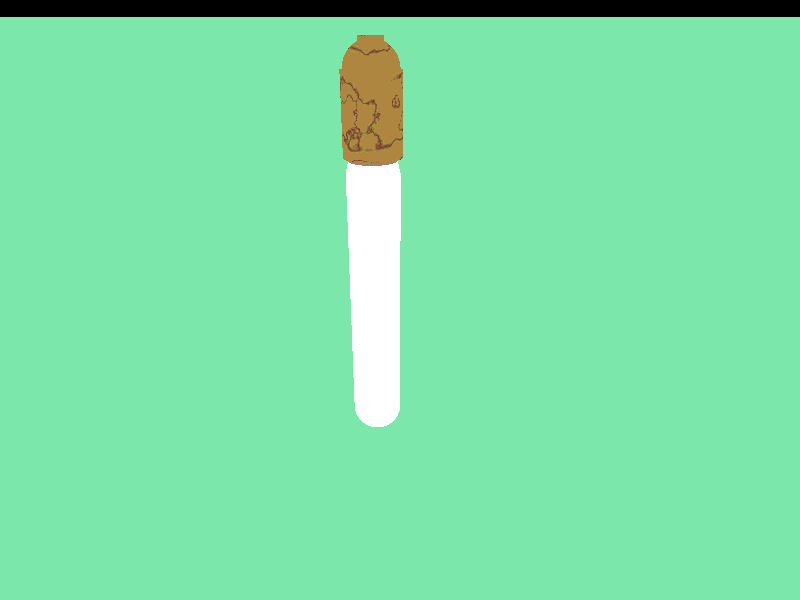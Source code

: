 #include "colors.inc"
#include "metals.inc"
#include "woods.inc"  
#include  "textures.inc"
camera { 
   location<15,15,15>
   look_at <0,5,0>
}
light_source {< 2, 13, -10> color White
} 


#declare light_main = union {cylinder{<1.29,0.74>, <1.29, 10.19>, 0.93}    
                            texture{Glass}} 
#declare light_glass = difference{sphere{<1.29,0.74> 0.93}
                                    object{light_main}
                            texture{Glass}} 

    
#declare light_base = cone{<1.29, 10.19>, 0.93 <1.29, 10.63>, 0.83
texture{Glass}} 

#declare copper = union {cylinder{<1.29, 10.63>,<1.29, 10.74>, 0.83 } texture{T_Copper_1B}}

#declare body = union {cylinder{<1.29,10.74>,<1.29, 13.5>,1} texture{DMFDarkOak} texture{Dark_Wood}}   
#declare upper_body = union{difference{sphere{<1.29,13.5>, 0.93} object{body}} texture{DMFDarkOak} texture{Dark_Wood}}
#declare utmost_body = union{cylinder{<1.29,13.5>,<1.29,14.5>, 0.43} texture{DMFDarkOak} texture{Dark_Wood}}
#declare full_body = union{object{body} object{copper} object{upper_body}}

#declare glass_full = union{object{light_main} object{light_glass} object{light_base} object{utmost_body}}    

#declare wire = union{cylinder{<1.29, 5>, <1.29, 10.19>, 0.03}   texture {
        pigment {color rgb <1, 1, 1>}
        finish {ambient .8 diffuse .6}
      }}

#declare bishop = union{object{full_body} object{glass_full} object{wire}}
                                                                                                   
                               



/* Horizontal Plane */
plane{ <0,1,0>, -0.012 pigment{ rgb<0.2,0.8,0.4> } }        

object{bishop}